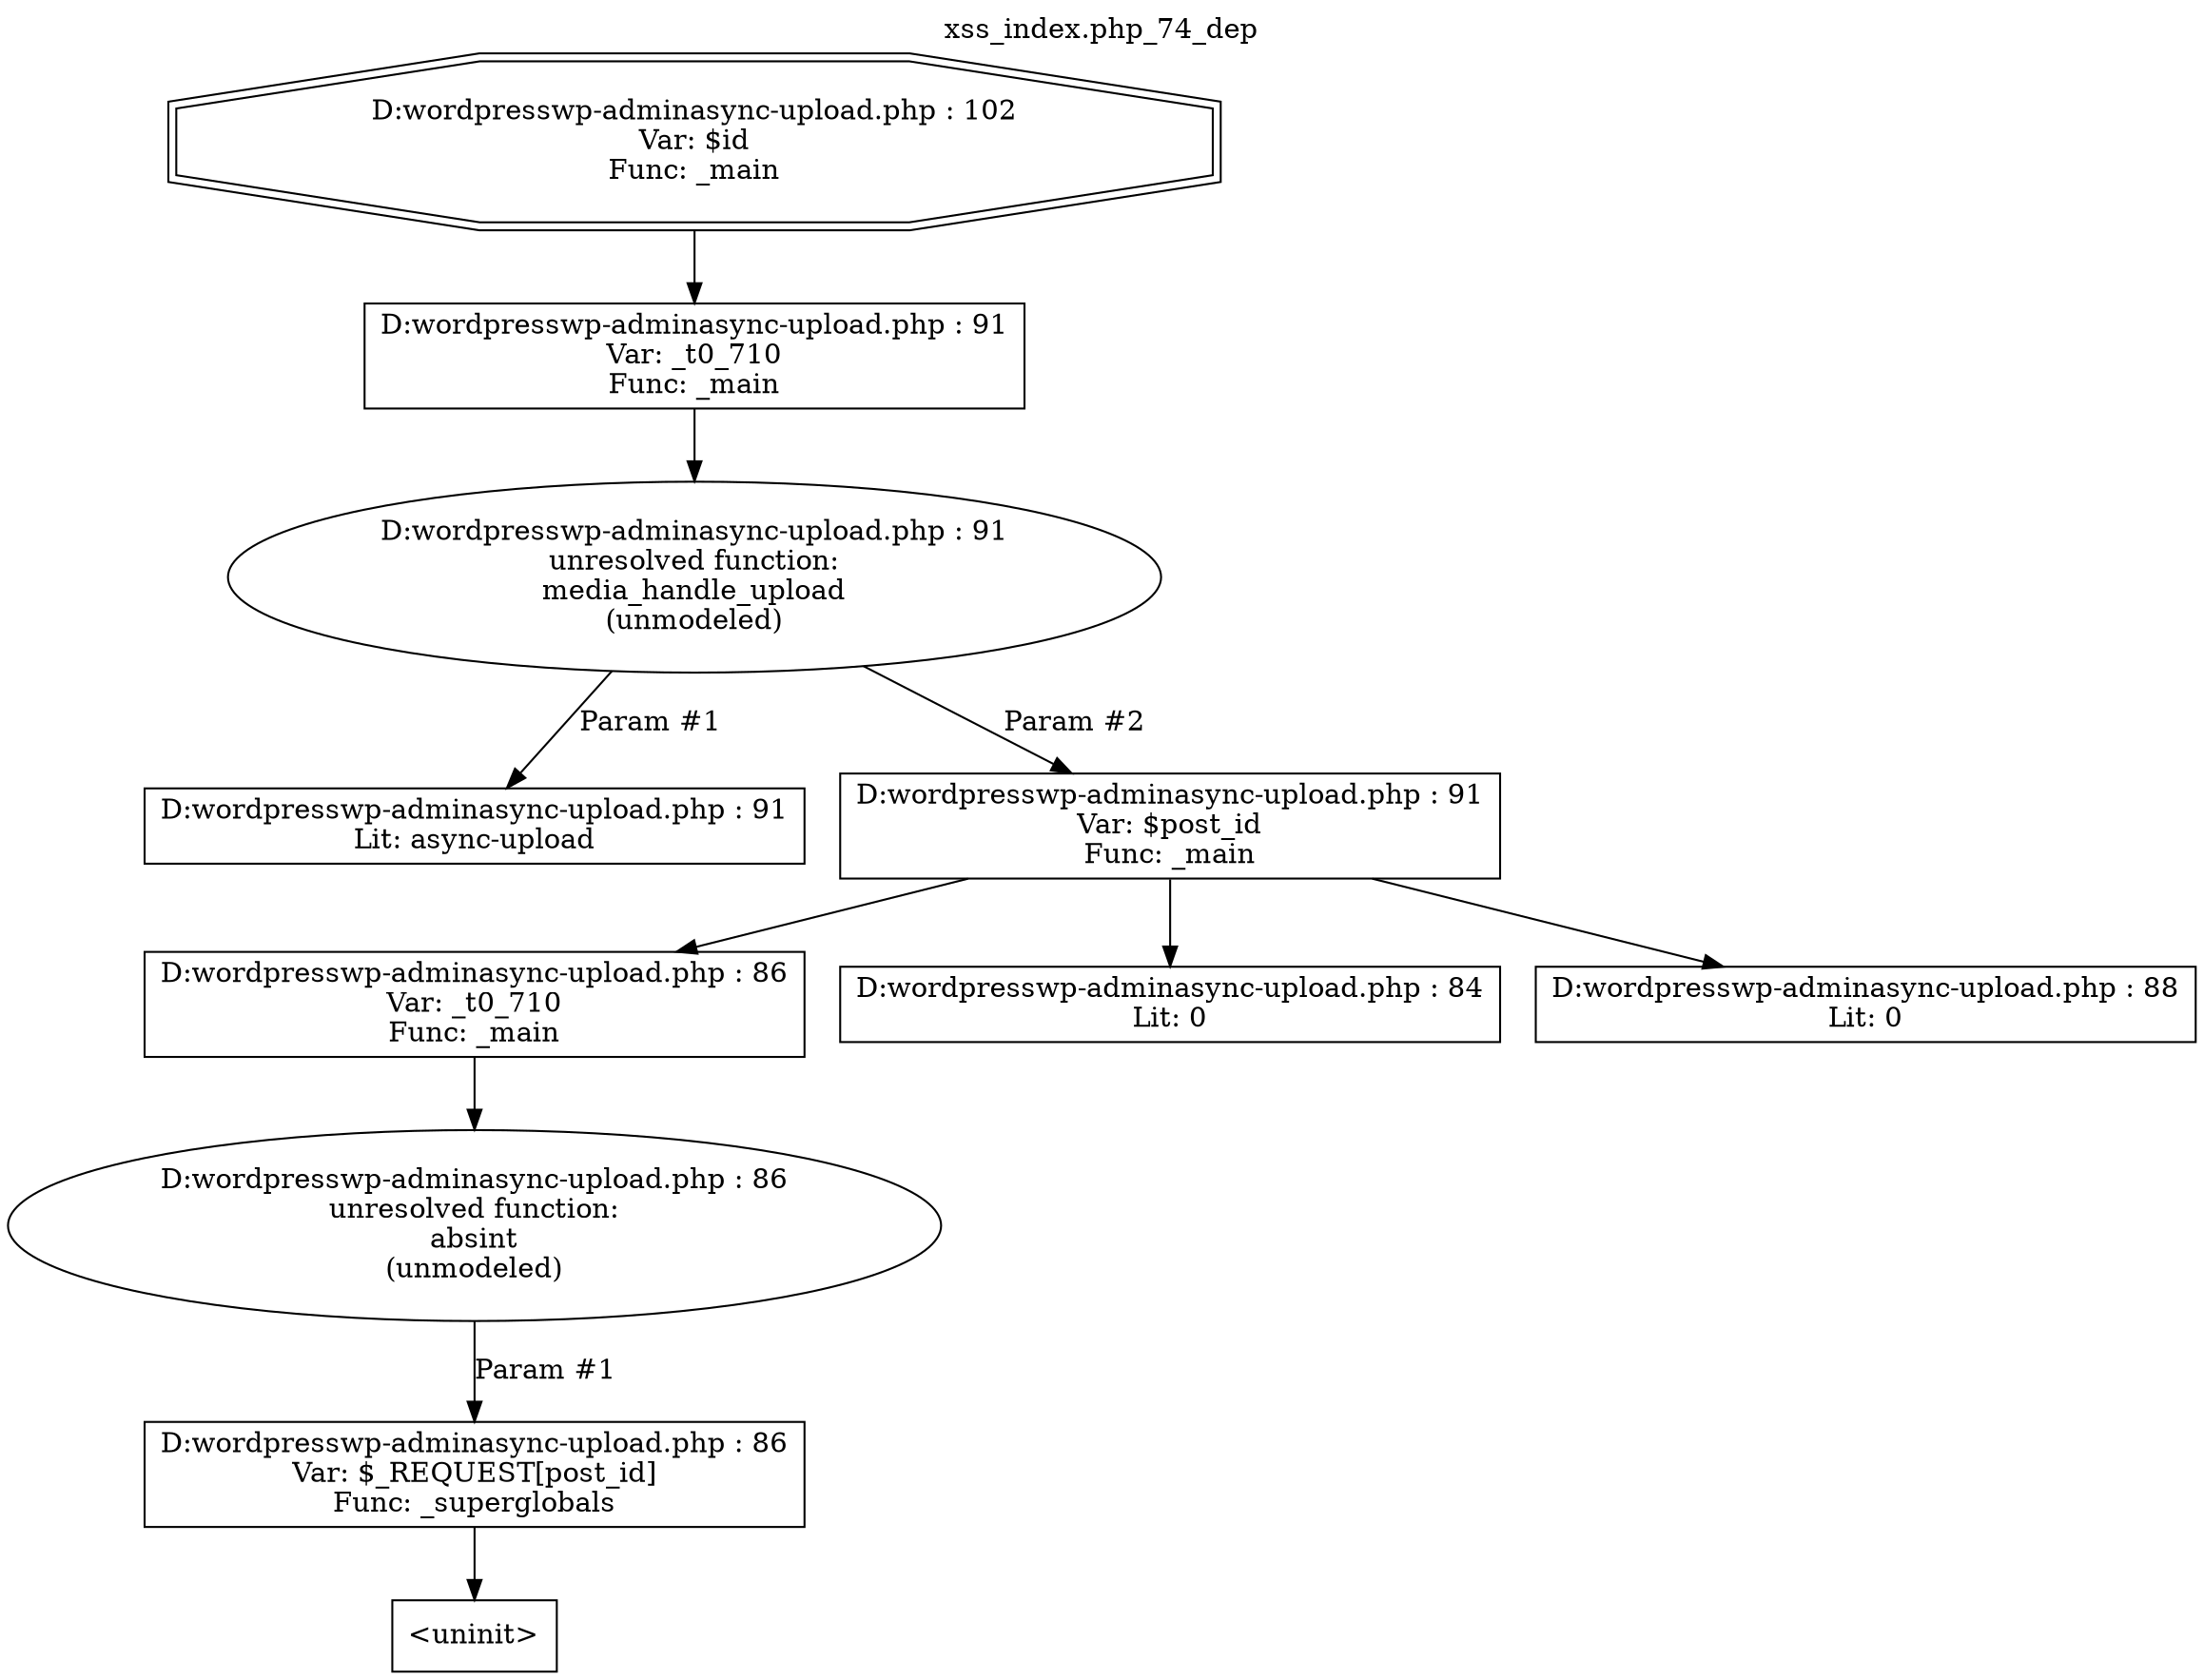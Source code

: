 digraph cfg {
  label="xss_index.php_74_dep";
  labelloc=t;
  n1 [shape=doubleoctagon, label="D:\wordpress\wp-admin\async-upload.php : 102\nVar: $id\nFunc: _main\n"];
  n2 [shape=box, label="D:\wordpress\wp-admin\async-upload.php : 91\nVar: _t0_710\nFunc: _main\n"];
  n3 [shape=ellipse, label="D:\wordpress\wp-admin\async-upload.php : 91\nunresolved function:\nmedia_handle_upload\n(unmodeled)\n"];
  n4 [shape=box, label="D:\wordpress\wp-admin\async-upload.php : 91\nLit: async-upload\n"];
  n5 [shape=box, label="D:\wordpress\wp-admin\async-upload.php : 91\nVar: $post_id\nFunc: _main\n"];
  n6 [shape=box, label="D:\wordpress\wp-admin\async-upload.php : 86\nVar: _t0_710\nFunc: _main\n"];
  n7 [shape=ellipse, label="D:\wordpress\wp-admin\async-upload.php : 86\nunresolved function:\nabsint\n(unmodeled)\n"];
  n8 [shape=box, label="D:\wordpress\wp-admin\async-upload.php : 86\nVar: $_REQUEST[post_id]\nFunc: _superglobals\n"];
  n9 [shape=box, label="<uninit>"];
  n10 [shape=box, label="D:\wordpress\wp-admin\async-upload.php : 84\nLit: 0\n"];
  n11 [shape=box, label="D:\wordpress\wp-admin\async-upload.php : 88\nLit: 0\n"];
  n2 -> n3;
  n3 -> n4[label="Param #1"];
  n3 -> n5[label="Param #2"];
  n6 -> n7;
  n8 -> n9;
  n7 -> n8[label="Param #1"];
  n5 -> n6;
  n5 -> n10;
  n5 -> n11;
  n1 -> n2;
}
